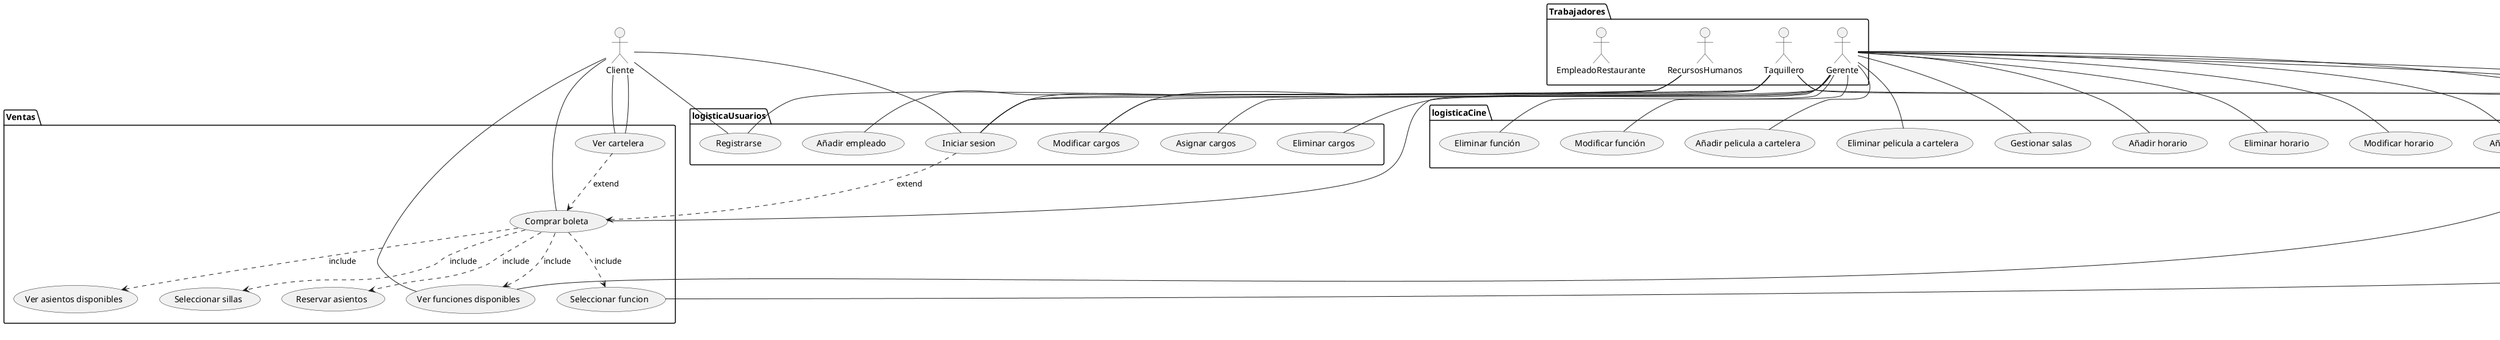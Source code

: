 @startuml prueba1

    actor Cliente

package Trabajadores{
    
    actor Taquillero
    actor Gerente
    actor RecursosHumanos
    actor EmpleadoRestaurante
    
}

package Ventas{
    usecase "Ver cartelera" as verCar
    usecase "Ver funciones disponibles" as verFun
    usecase "Seleccionar funcion" as selFun
    usecase "Comprar boleta" as comBol
    usecase "Ver asientos disponibles" as verAsi
    usecase "Seleccionar sillas" as selAsi
    usecase "Reservar asientos" as resAsi 
    
}

package logisticaCine{
    
    usecase "Añadir pelicula a cartelera" as addPelCar
    usecase "Eliminar pelicula a cartelera" as eliPelCar
    usecase "Gestionar salas" as GesSal
    usecase "Añadir horario" as addHor
    usecase "Eliminar horario" as eliHor
    usecase "Modificar horario" as modHor
    usecase "Añadir función" as addFun
    usecase "Eliminar función" as eliFun
    usecase "Modificar función" as modFun

}

package Restaurante{
    usecase "Vender comida" as venCom
    usecase "Ver comidas disponibles" as verCom
    usecase "Seleccionar comida" as selCom 
    usecase "Añadir menú" as addMen
    usecase "Eliminar menú" as eliMen
    usecase "Modificar menú" as modMen
}

package logisticaUsuarios{
    
    usecase "Iniciar sesion" as iniSes
    usecase "Registrarse" as reg 
    usecase "Añadir empleado" as addEmp
    (Asignar cargos) as AsiCarg
    usecase "Eliminar cargos" as eliCar
    usecase "Modificar cargos" as modCar
     
}

    Cliente -- iniSes
    Cliente -- verCar
    Cliente -- comBol
    Cliente -- verCar
    Cliente -- verFun
    Cliente -- reg

    Taquillero -- iniSes
    Taquillero -- verFun
    Taquillero -- selFun
    Taquillero -- comBol
    Taquillero -- reg

    empleadoRestaurante -- venCom
    empleadoRestaurante -- verCom

    Gerente -- iniSes
    Gerente -- GesSal
    Gerente -- AsiCarg
    Gerente -- addPelCar
    Gerente -- addFun
    Gerente -- addHor
    Gerente -- addMen
    Gerente -- eliCar
    Gerente -- eliFun
    Gerente -- eliHor
    Gerente -- eliMen
    Gerente -- eliPelCar
    Gerente -- modCar
    Gerente -- modFun
    Gerente -- modHor
    Gerente -- modMen

    RecursosHumanos -- iniSes
    RecursosHumanos -- modCar
    RecursosHumanos -- addEmp

    venCom ..> verCom : include
    venCom ..> selCom : include

    iniSes ..> comBol : extend
    verCar ..> comBol : extend
    comBol ..> verFun : include
    comBol ..> selFun : include
    comBol ..> verAsi : include
    comBol ..> selAsi : include
    comBol ..> resAsi : include




@enduml